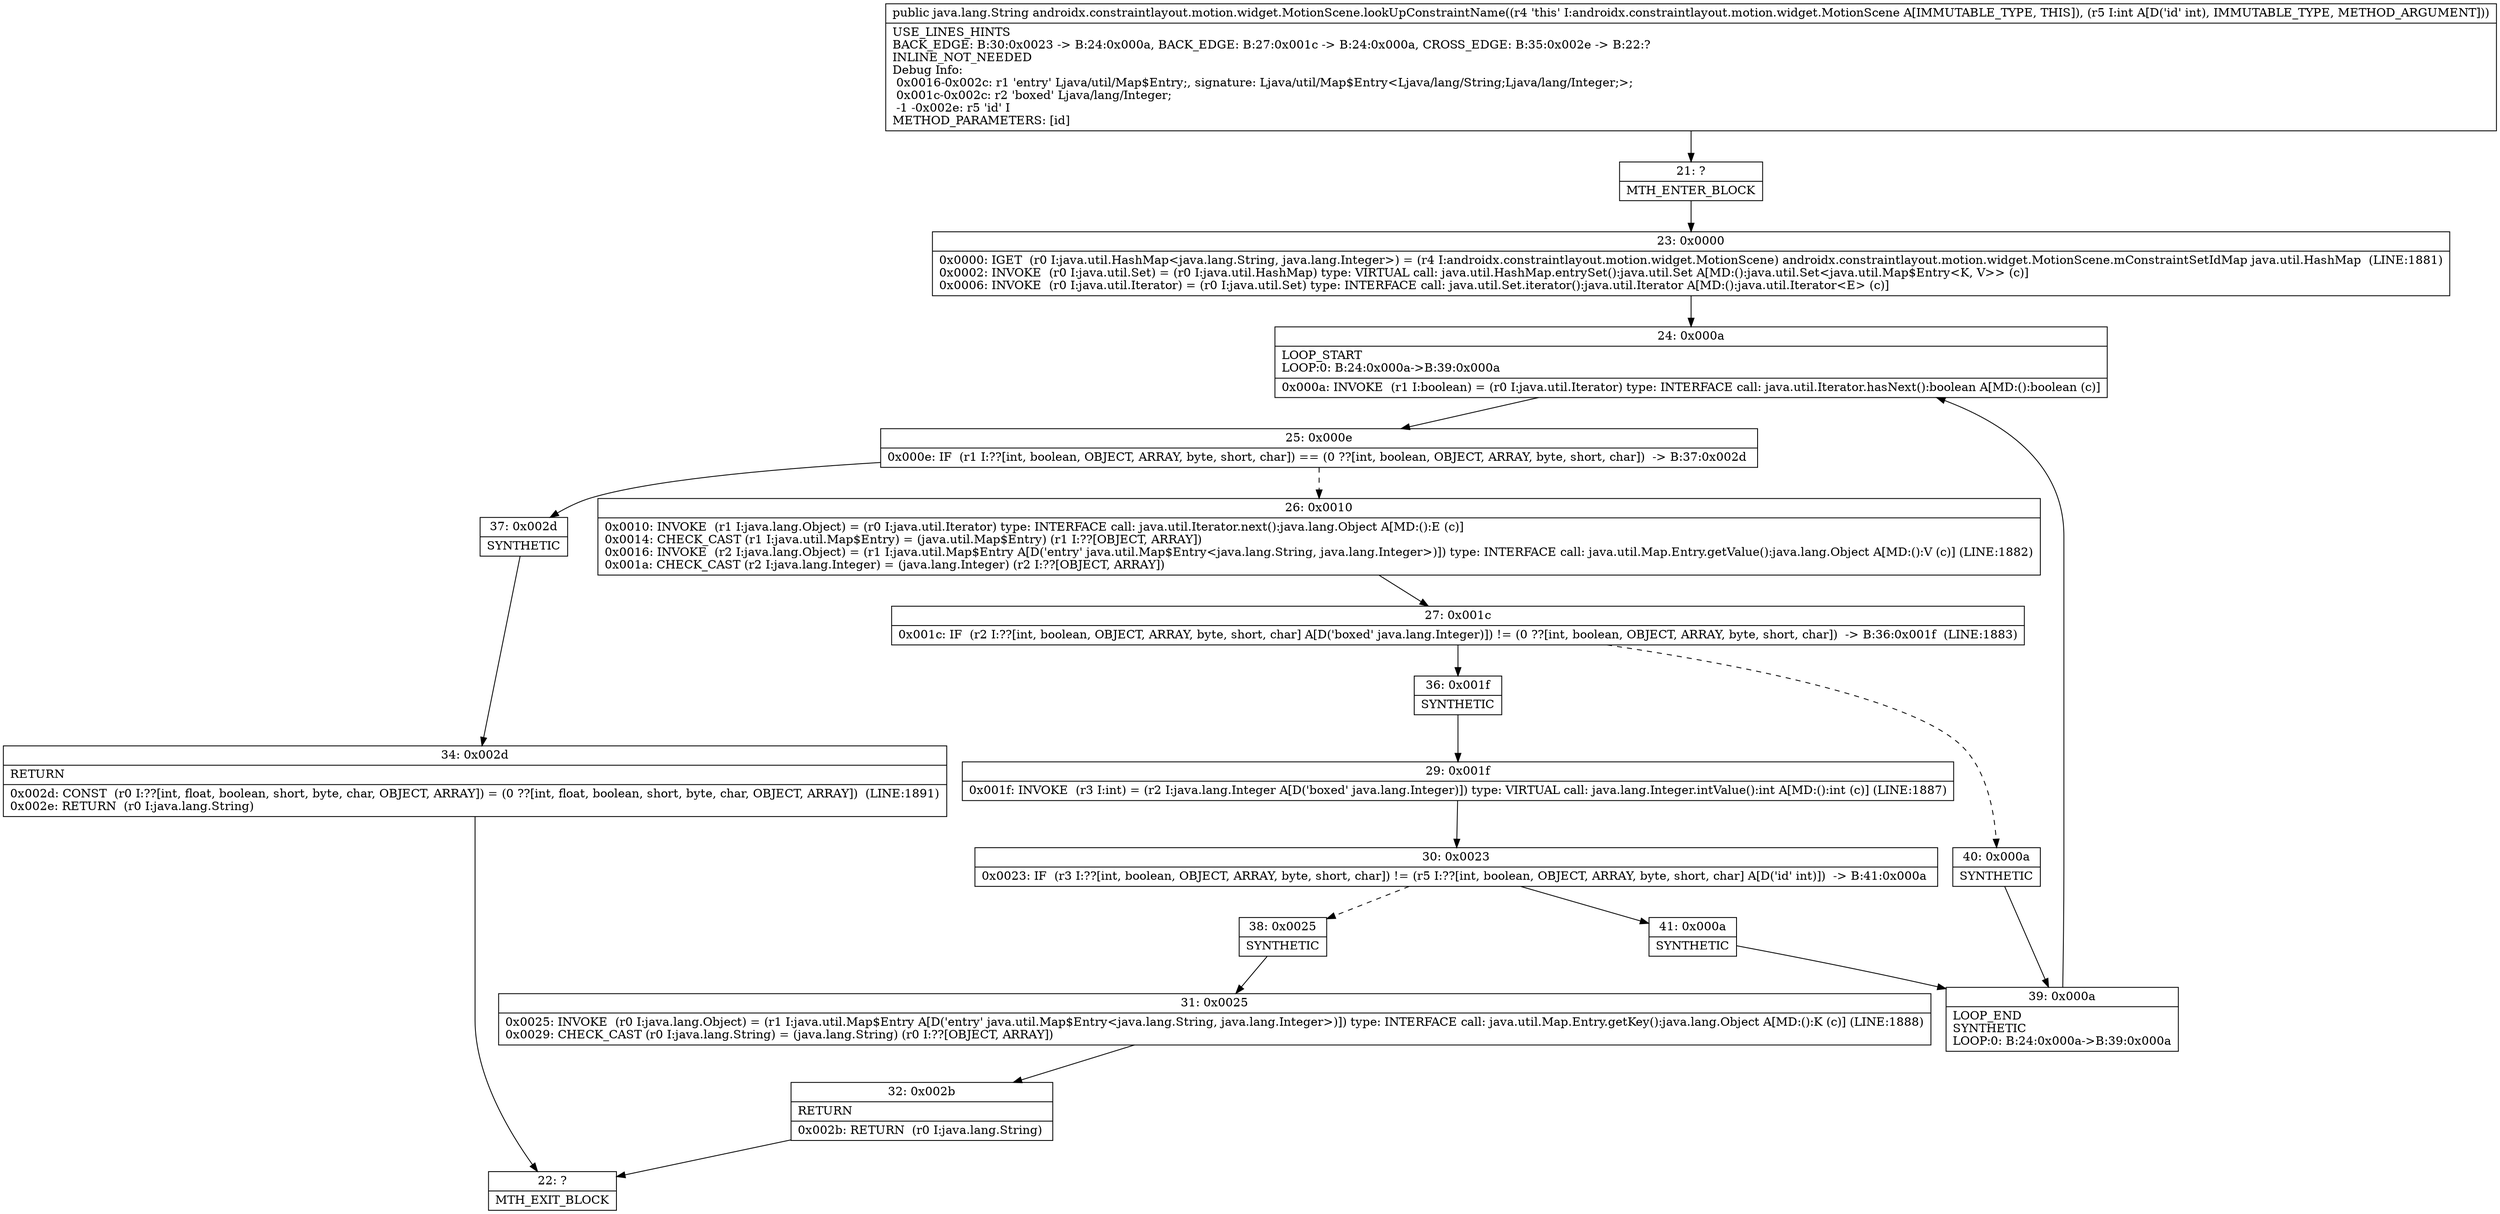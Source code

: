 digraph "CFG forandroidx.constraintlayout.motion.widget.MotionScene.lookUpConstraintName(I)Ljava\/lang\/String;" {
Node_21 [shape=record,label="{21\:\ ?|MTH_ENTER_BLOCK\l}"];
Node_23 [shape=record,label="{23\:\ 0x0000|0x0000: IGET  (r0 I:java.util.HashMap\<java.lang.String, java.lang.Integer\>) = (r4 I:androidx.constraintlayout.motion.widget.MotionScene) androidx.constraintlayout.motion.widget.MotionScene.mConstraintSetIdMap java.util.HashMap  (LINE:1881)\l0x0002: INVOKE  (r0 I:java.util.Set) = (r0 I:java.util.HashMap) type: VIRTUAL call: java.util.HashMap.entrySet():java.util.Set A[MD:():java.util.Set\<java.util.Map$Entry\<K, V\>\> (c)]\l0x0006: INVOKE  (r0 I:java.util.Iterator) = (r0 I:java.util.Set) type: INTERFACE call: java.util.Set.iterator():java.util.Iterator A[MD:():java.util.Iterator\<E\> (c)]\l}"];
Node_24 [shape=record,label="{24\:\ 0x000a|LOOP_START\lLOOP:0: B:24:0x000a\-\>B:39:0x000a\l|0x000a: INVOKE  (r1 I:boolean) = (r0 I:java.util.Iterator) type: INTERFACE call: java.util.Iterator.hasNext():boolean A[MD:():boolean (c)]\l}"];
Node_25 [shape=record,label="{25\:\ 0x000e|0x000e: IF  (r1 I:??[int, boolean, OBJECT, ARRAY, byte, short, char]) == (0 ??[int, boolean, OBJECT, ARRAY, byte, short, char])  \-\> B:37:0x002d \l}"];
Node_26 [shape=record,label="{26\:\ 0x0010|0x0010: INVOKE  (r1 I:java.lang.Object) = (r0 I:java.util.Iterator) type: INTERFACE call: java.util.Iterator.next():java.lang.Object A[MD:():E (c)]\l0x0014: CHECK_CAST (r1 I:java.util.Map$Entry) = (java.util.Map$Entry) (r1 I:??[OBJECT, ARRAY]) \l0x0016: INVOKE  (r2 I:java.lang.Object) = (r1 I:java.util.Map$Entry A[D('entry' java.util.Map$Entry\<java.lang.String, java.lang.Integer\>)]) type: INTERFACE call: java.util.Map.Entry.getValue():java.lang.Object A[MD:():V (c)] (LINE:1882)\l0x001a: CHECK_CAST (r2 I:java.lang.Integer) = (java.lang.Integer) (r2 I:??[OBJECT, ARRAY]) \l}"];
Node_27 [shape=record,label="{27\:\ 0x001c|0x001c: IF  (r2 I:??[int, boolean, OBJECT, ARRAY, byte, short, char] A[D('boxed' java.lang.Integer)]) != (0 ??[int, boolean, OBJECT, ARRAY, byte, short, char])  \-\> B:36:0x001f  (LINE:1883)\l}"];
Node_36 [shape=record,label="{36\:\ 0x001f|SYNTHETIC\l}"];
Node_29 [shape=record,label="{29\:\ 0x001f|0x001f: INVOKE  (r3 I:int) = (r2 I:java.lang.Integer A[D('boxed' java.lang.Integer)]) type: VIRTUAL call: java.lang.Integer.intValue():int A[MD:():int (c)] (LINE:1887)\l}"];
Node_30 [shape=record,label="{30\:\ 0x0023|0x0023: IF  (r3 I:??[int, boolean, OBJECT, ARRAY, byte, short, char]) != (r5 I:??[int, boolean, OBJECT, ARRAY, byte, short, char] A[D('id' int)])  \-\> B:41:0x000a \l}"];
Node_38 [shape=record,label="{38\:\ 0x0025|SYNTHETIC\l}"];
Node_31 [shape=record,label="{31\:\ 0x0025|0x0025: INVOKE  (r0 I:java.lang.Object) = (r1 I:java.util.Map$Entry A[D('entry' java.util.Map$Entry\<java.lang.String, java.lang.Integer\>)]) type: INTERFACE call: java.util.Map.Entry.getKey():java.lang.Object A[MD:():K (c)] (LINE:1888)\l0x0029: CHECK_CAST (r0 I:java.lang.String) = (java.lang.String) (r0 I:??[OBJECT, ARRAY]) \l}"];
Node_32 [shape=record,label="{32\:\ 0x002b|RETURN\l|0x002b: RETURN  (r0 I:java.lang.String) \l}"];
Node_22 [shape=record,label="{22\:\ ?|MTH_EXIT_BLOCK\l}"];
Node_41 [shape=record,label="{41\:\ 0x000a|SYNTHETIC\l}"];
Node_39 [shape=record,label="{39\:\ 0x000a|LOOP_END\lSYNTHETIC\lLOOP:0: B:24:0x000a\-\>B:39:0x000a\l}"];
Node_40 [shape=record,label="{40\:\ 0x000a|SYNTHETIC\l}"];
Node_37 [shape=record,label="{37\:\ 0x002d|SYNTHETIC\l}"];
Node_34 [shape=record,label="{34\:\ 0x002d|RETURN\l|0x002d: CONST  (r0 I:??[int, float, boolean, short, byte, char, OBJECT, ARRAY]) = (0 ??[int, float, boolean, short, byte, char, OBJECT, ARRAY])  (LINE:1891)\l0x002e: RETURN  (r0 I:java.lang.String) \l}"];
MethodNode[shape=record,label="{public java.lang.String androidx.constraintlayout.motion.widget.MotionScene.lookUpConstraintName((r4 'this' I:androidx.constraintlayout.motion.widget.MotionScene A[IMMUTABLE_TYPE, THIS]), (r5 I:int A[D('id' int), IMMUTABLE_TYPE, METHOD_ARGUMENT]))  | USE_LINES_HINTS\lBACK_EDGE: B:30:0x0023 \-\> B:24:0x000a, BACK_EDGE: B:27:0x001c \-\> B:24:0x000a, CROSS_EDGE: B:35:0x002e \-\> B:22:?\lINLINE_NOT_NEEDED\lDebug Info:\l  0x0016\-0x002c: r1 'entry' Ljava\/util\/Map$Entry;, signature: Ljava\/util\/Map$Entry\<Ljava\/lang\/String;Ljava\/lang\/Integer;\>;\l  0x001c\-0x002c: r2 'boxed' Ljava\/lang\/Integer;\l  \-1 \-0x002e: r5 'id' I\lMETHOD_PARAMETERS: [id]\l}"];
MethodNode -> Node_21;Node_21 -> Node_23;
Node_23 -> Node_24;
Node_24 -> Node_25;
Node_25 -> Node_26[style=dashed];
Node_25 -> Node_37;
Node_26 -> Node_27;
Node_27 -> Node_36;
Node_27 -> Node_40[style=dashed];
Node_36 -> Node_29;
Node_29 -> Node_30;
Node_30 -> Node_38[style=dashed];
Node_30 -> Node_41;
Node_38 -> Node_31;
Node_31 -> Node_32;
Node_32 -> Node_22;
Node_41 -> Node_39;
Node_39 -> Node_24;
Node_40 -> Node_39;
Node_37 -> Node_34;
Node_34 -> Node_22;
}

